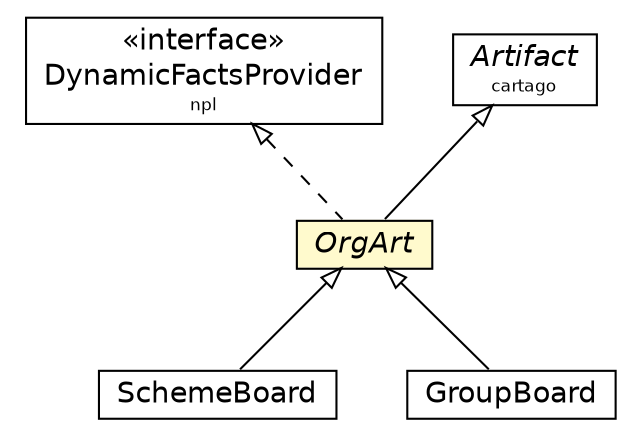 #!/usr/local/bin/dot
#
# Class diagram 
# Generated by UMLGraph version R5_6_6-1-g9240c4 (http://www.umlgraph.org/)
#

digraph G {
	edge [fontname="Helvetica",fontsize=10,labelfontname="Helvetica",labelfontsize=10];
	node [fontname="Helvetica",fontsize=10,shape=plaintext];
	nodesep=0.25;
	ranksep=0.5;
	// npl.DynamicFactsProvider
	c8941 [label=<<table title="npl.DynamicFactsProvider" border="0" cellborder="1" cellspacing="0" cellpadding="2" port="p" href="../../npl/DynamicFactsProvider.html">
		<tr><td><table border="0" cellspacing="0" cellpadding="1">
<tr><td align="center" balign="center"> &#171;interface&#187; </td></tr>
<tr><td align="center" balign="center"> DynamicFactsProvider </td></tr>
<tr><td align="center" balign="center"><font point-size="8.0"> npl </font></td></tr>
		</table></td></tr>
		</table>>, URL="../../npl/DynamicFactsProvider.html", fontname="Helvetica", fontcolor="black", fontsize=14.0];
	// ora4mas.nopl.SchemeBoard
	c8949 [label=<<table title="ora4mas.nopl.SchemeBoard" border="0" cellborder="1" cellspacing="0" cellpadding="2" port="p" href="./SchemeBoard.html">
		<tr><td><table border="0" cellspacing="0" cellpadding="1">
<tr><td align="center" balign="center"> SchemeBoard </td></tr>
		</table></td></tr>
		</table>>, URL="./SchemeBoard.html", fontname="Helvetica", fontcolor="black", fontsize=14.0];
	// ora4mas.nopl.OrgArt
	c8951 [label=<<table title="ora4mas.nopl.OrgArt" border="0" cellborder="1" cellspacing="0" cellpadding="2" port="p" bgcolor="lemonChiffon" href="./OrgArt.html">
		<tr><td><table border="0" cellspacing="0" cellpadding="1">
<tr><td align="center" balign="center"><font face="Helvetica-Oblique"> OrgArt </font></td></tr>
		</table></td></tr>
		</table>>, URL="./OrgArt.html", fontname="Helvetica", fontcolor="black", fontsize=14.0];
	// ora4mas.nopl.GroupBoard
	c8955 [label=<<table title="ora4mas.nopl.GroupBoard" border="0" cellborder="1" cellspacing="0" cellpadding="2" port="p" href="./GroupBoard.html">
		<tr><td><table border="0" cellspacing="0" cellpadding="1">
<tr><td align="center" balign="center"> GroupBoard </td></tr>
		</table></td></tr>
		</table>>, URL="./GroupBoard.html", fontname="Helvetica", fontcolor="black", fontsize=14.0];
	//ora4mas.nopl.SchemeBoard extends ora4mas.nopl.OrgArt
	c8951:p -> c8949:p [dir=back,arrowtail=empty];
	//ora4mas.nopl.OrgArt extends cartago.Artifact
	c8974:p -> c8951:p [dir=back,arrowtail=empty];
	//ora4mas.nopl.OrgArt implements npl.DynamicFactsProvider
	c8941:p -> c8951:p [dir=back,arrowtail=empty,style=dashed];
	//ora4mas.nopl.GroupBoard extends ora4mas.nopl.OrgArt
	c8951:p -> c8955:p [dir=back,arrowtail=empty];
	// cartago.Artifact
	c8974 [label=<<table title="cartago.Artifact" border="0" cellborder="1" cellspacing="0" cellpadding="2" port="p" href="http://java.sun.com/j2se/1.4.2/docs/api/cartago/Artifact.html">
		<tr><td><table border="0" cellspacing="0" cellpadding="1">
<tr><td align="center" balign="center"><font face="Helvetica-Oblique"> Artifact </font></td></tr>
<tr><td align="center" balign="center"><font point-size="8.0"> cartago </font></td></tr>
		</table></td></tr>
		</table>>, URL="http://java.sun.com/j2se/1.4.2/docs/api/cartago/Artifact.html", fontname="Helvetica", fontcolor="black", fontsize=14.0];
}

